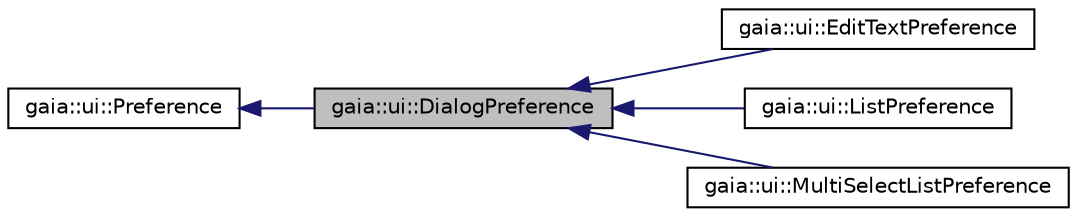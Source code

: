 digraph G
{
  edge [fontname="Helvetica",fontsize="10",labelfontname="Helvetica",labelfontsize="10"];
  node [fontname="Helvetica",fontsize="10",shape=record];
  rankdir=LR;
  Node1 [label="gaia::ui::DialogPreference",height=0.2,width=0.4,color="black", fillcolor="grey75", style="filled" fontcolor="black"];
  Node2 -> Node1 [dir=back,color="midnightblue",fontsize="10",style="solid",fontname="Helvetica"];
  Node2 [label="gaia::ui::Preference",height=0.2,width=0.4,color="black", fillcolor="white", style="filled",URL="$dd/d14/classgaia_1_1ui_1_1_preference.html",tooltip="Interface definition for a callback to be invoked when the value of this Preference has been changed ..."];
  Node1 -> Node3 [dir=back,color="midnightblue",fontsize="10",style="solid",fontname="Helvetica"];
  Node3 [label="gaia::ui::EditTextPreference",height=0.2,width=0.4,color="black", fillcolor="white", style="filled",URL="$df/d6d/classgaia_1_1ui_1_1_edit_text_preference.html",tooltip="A Preference that allows for string input."];
  Node1 -> Node4 [dir=back,color="midnightblue",fontsize="10",style="solid",fontname="Helvetica"];
  Node4 [label="gaia::ui::ListPreference",height=0.2,width=0.4,color="black", fillcolor="white", style="filled",URL="$d4/df3/classgaia_1_1ui_1_1_list_preference.html",tooltip="A Preference that displays a list of entries as a dialog."];
  Node1 -> Node5 [dir=back,color="midnightblue",fontsize="10",style="solid",fontname="Helvetica"];
  Node5 [label="gaia::ui::MultiSelectListPreference",height=0.2,width=0.4,color="black", fillcolor="white", style="filled",URL="$d7/dc7/classgaia_1_1ui_1_1_multi_select_list_preference.html",tooltip="A Preference that displays a list of entries as a dialog."];
}
